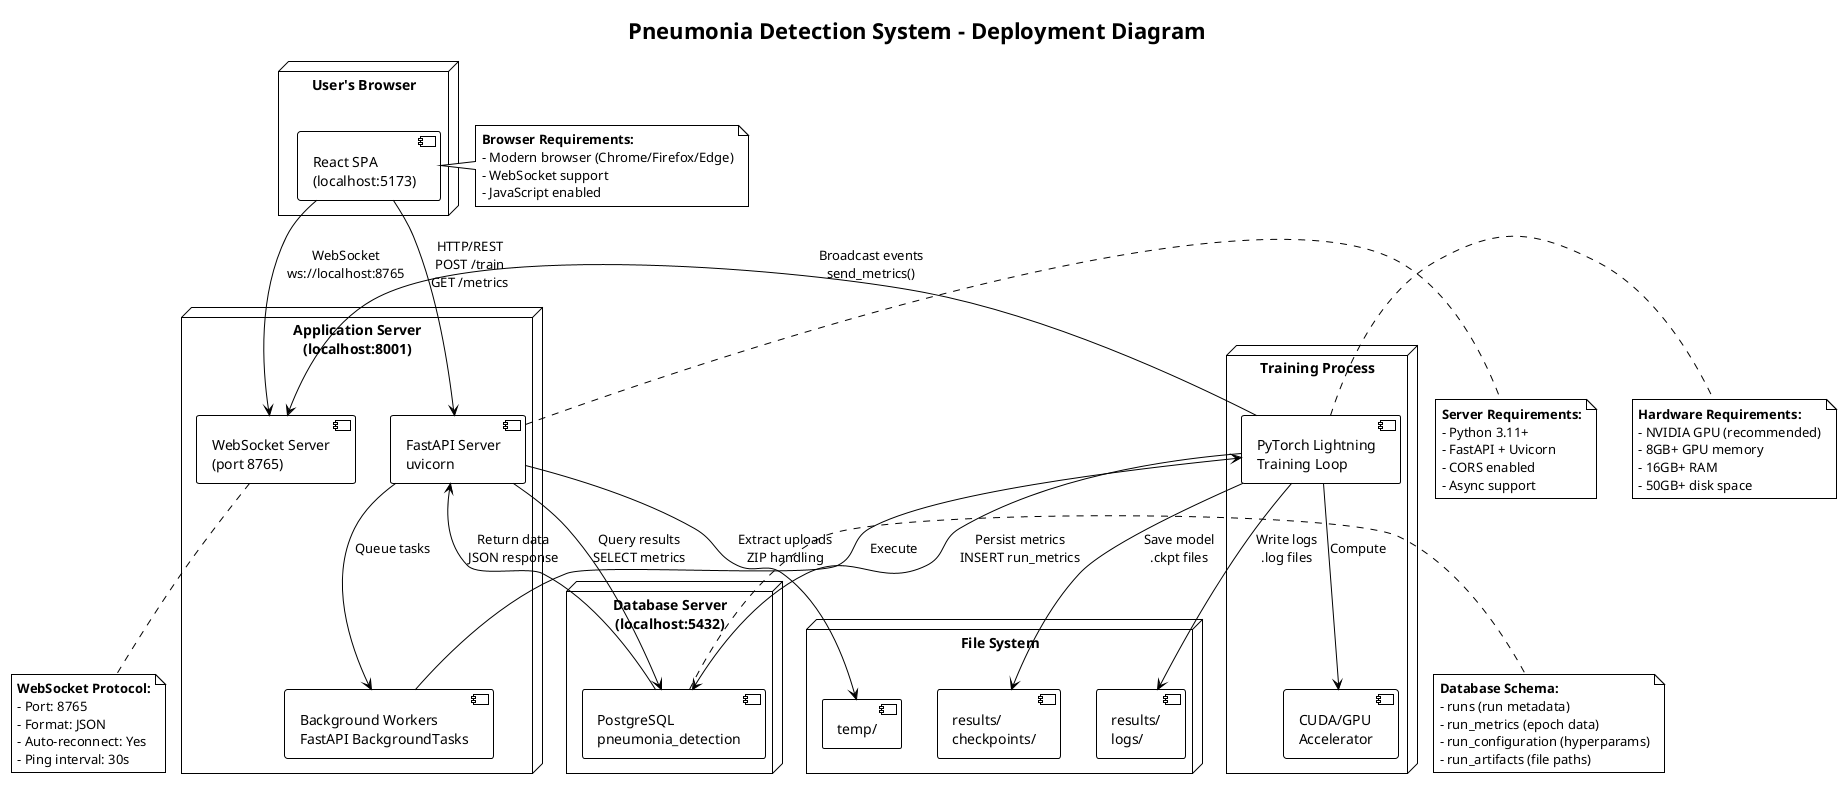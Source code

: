 @startuml Deployment Architecture
!theme plain
title Pneumonia Detection System - Deployment Diagram

node "User's Browser" {
    component [React SPA\n(localhost:5173)] as Frontend
}

node "Application Server\n(localhost:8001)" {
    component [FastAPI Server\nuvicorn] as API
    component [WebSocket Server\n(port 8765)] as WS
    component [Background Workers\nFastAPI BackgroundTasks] as Workers
}

node "Training Process" {
    component [PyTorch Lightning\nTraining Loop] as Training
    component [CUDA/GPU\nAccelerator] as GPU
}

node "Database Server\n(localhost:5432)" {
    database [PostgreSQL\npneumonia_detection] as DB
}

node "File System" {
    folder [results/\ncheckpoints/] as Checkpoints
    folder [results/\nlogs/] as Logs
    folder [temp/] as Temp
}

' Network connections
Frontend --> API: HTTP/REST\nPOST /train\nGET /metrics
Frontend --> WS: WebSocket\nws://localhost:8765

' Internal connections
API --> Workers: Queue tasks
Workers --> Training: Execute
Training --> GPU: Compute
Training --> DB: Persist metrics\nINSERT run_metrics
Training --> WS: Broadcast events\nsend_metrics()
Training --> Checkpoints: Save model\n.ckpt files
Training --> Logs: Write logs\n.log files
API --> Temp: Extract uploads\nZIP handling
API --> DB: Query results\nSELECT metrics

' Database relationships
DB --> API: Return data\nJSON response

note right of Frontend
  **Browser Requirements:**
  - Modern browser (Chrome/Firefox/Edge)
  - WebSocket support
  - JavaScript enabled
end note

note right of API
  **Server Requirements:**
  - Python 3.11+
  - FastAPI + Uvicorn
  - CORS enabled
  - Async support
end note

note right of Training
  **Hardware Requirements:**
  - NVIDIA GPU (recommended)
  - 8GB+ GPU memory
  - 16GB+ RAM
  - 50GB+ disk space
end note

note right of DB
  **Database Schema:**
  - runs (run metadata)
  - run_metrics (epoch data)
  - run_configuration (hyperparams)
  - run_artifacts (file paths)
end note

note bottom of WS
  **WebSocket Protocol:**
  - Port: 8765
  - Format: JSON
  - Auto-reconnect: Yes
  - Ping interval: 30s
end note

@enduml
